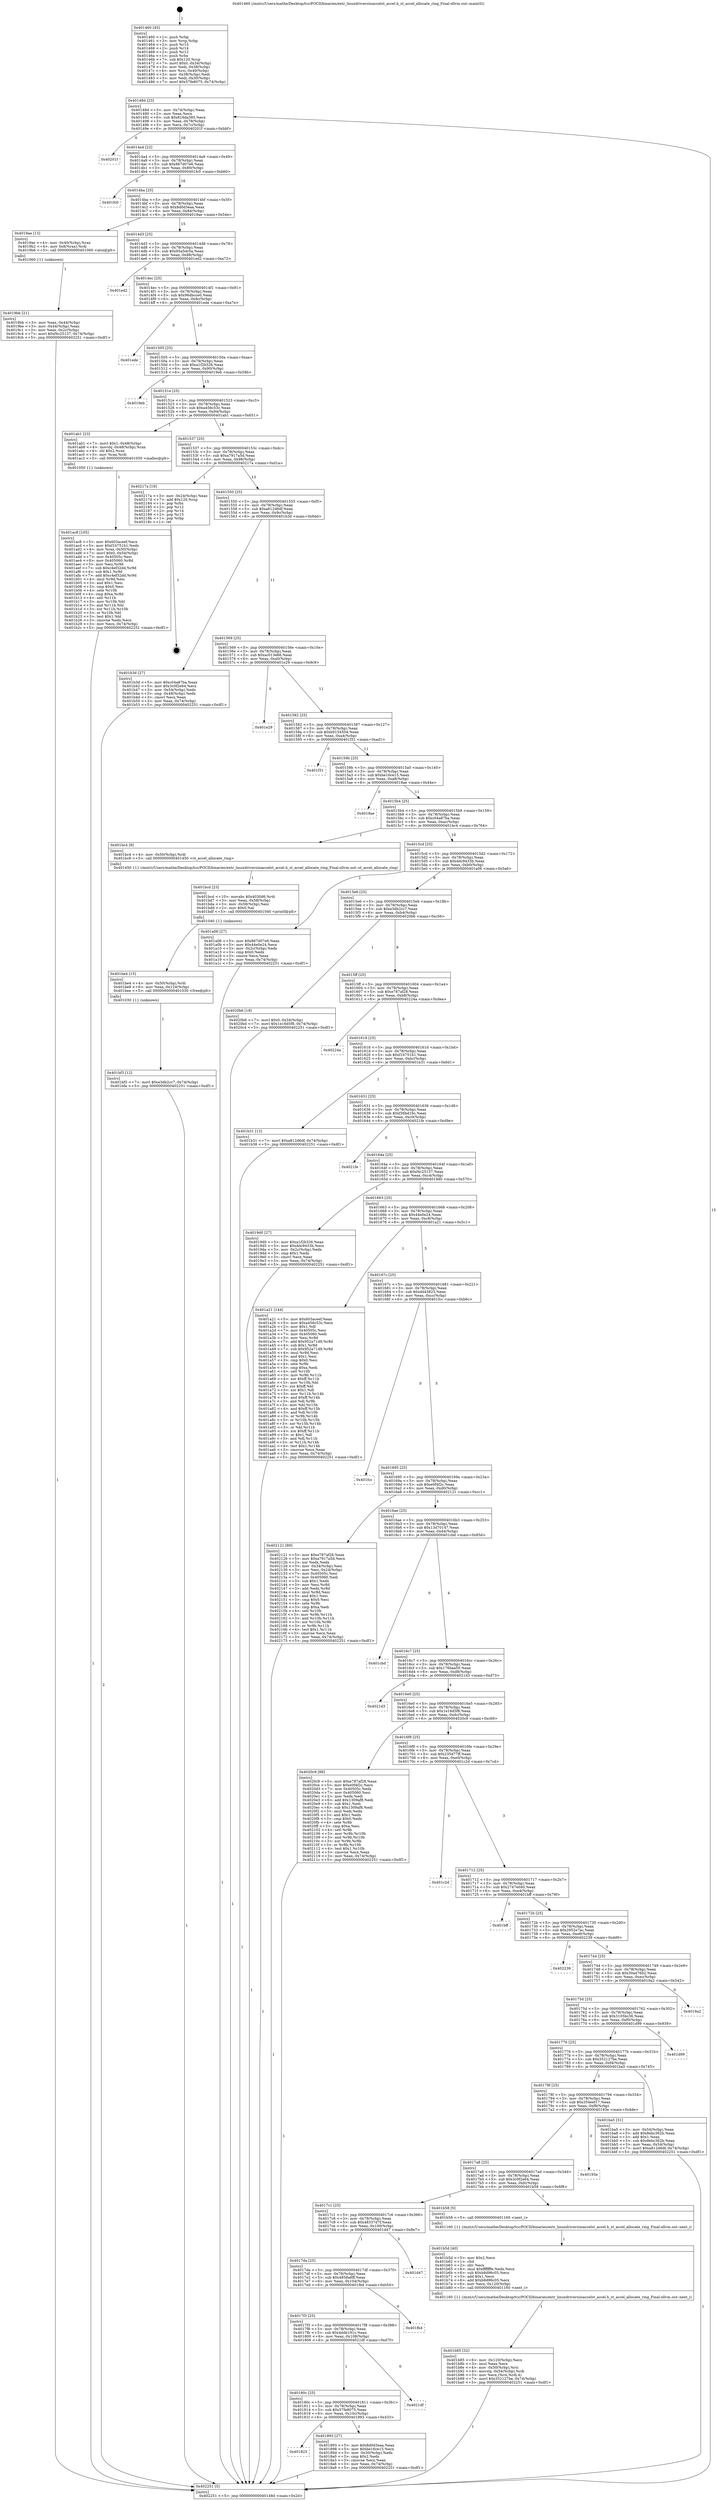 digraph "0x401460" {
  label = "0x401460 (/mnt/c/Users/mathe/Desktop/tcc/POCII/binaries/extr_linuxdriversiioaccelst_accel.h_st_accel_allocate_ring_Final-ollvm.out::main(0))"
  labelloc = "t"
  node[shape=record]

  Entry [label="",width=0.3,height=0.3,shape=circle,fillcolor=black,style=filled]
  "0x40148d" [label="{
     0x40148d [23]\l
     | [instrs]\l
     &nbsp;&nbsp;0x40148d \<+3\>: mov -0x74(%rbp),%eax\l
     &nbsp;&nbsp;0x401490 \<+2\>: mov %eax,%ecx\l
     &nbsp;&nbsp;0x401492 \<+6\>: sub $0x816da385,%ecx\l
     &nbsp;&nbsp;0x401498 \<+3\>: mov %eax,-0x78(%rbp)\l
     &nbsp;&nbsp;0x40149b \<+3\>: mov %ecx,-0x7c(%rbp)\l
     &nbsp;&nbsp;0x40149e \<+6\>: je 000000000040201f \<main+0xbbf\>\l
  }"]
  "0x40201f" [label="{
     0x40201f\l
  }", style=dashed]
  "0x4014a4" [label="{
     0x4014a4 [22]\l
     | [instrs]\l
     &nbsp;&nbsp;0x4014a4 \<+5\>: jmp 00000000004014a9 \<main+0x49\>\l
     &nbsp;&nbsp;0x4014a9 \<+3\>: mov -0x78(%rbp),%eax\l
     &nbsp;&nbsp;0x4014ac \<+5\>: sub $0x867d07e6,%eax\l
     &nbsp;&nbsp;0x4014b1 \<+3\>: mov %eax,-0x80(%rbp)\l
     &nbsp;&nbsp;0x4014b4 \<+6\>: je 0000000000401fc0 \<main+0xb60\>\l
  }"]
  Exit [label="",width=0.3,height=0.3,shape=circle,fillcolor=black,style=filled,peripheries=2]
  "0x401fc0" [label="{
     0x401fc0\l
  }", style=dashed]
  "0x4014ba" [label="{
     0x4014ba [25]\l
     | [instrs]\l
     &nbsp;&nbsp;0x4014ba \<+5\>: jmp 00000000004014bf \<main+0x5f\>\l
     &nbsp;&nbsp;0x4014bf \<+3\>: mov -0x78(%rbp),%eax\l
     &nbsp;&nbsp;0x4014c2 \<+5\>: sub $0x8d0d3eaa,%eax\l
     &nbsp;&nbsp;0x4014c7 \<+6\>: mov %eax,-0x84(%rbp)\l
     &nbsp;&nbsp;0x4014cd \<+6\>: je 00000000004019ae \<main+0x54e\>\l
  }"]
  "0x401bf3" [label="{
     0x401bf3 [12]\l
     | [instrs]\l
     &nbsp;&nbsp;0x401bf3 \<+7\>: movl $0xe3db2cc7,-0x74(%rbp)\l
     &nbsp;&nbsp;0x401bfa \<+5\>: jmp 0000000000402251 \<main+0xdf1\>\l
  }"]
  "0x4019ae" [label="{
     0x4019ae [13]\l
     | [instrs]\l
     &nbsp;&nbsp;0x4019ae \<+4\>: mov -0x40(%rbp),%rax\l
     &nbsp;&nbsp;0x4019b2 \<+4\>: mov 0x8(%rax),%rdi\l
     &nbsp;&nbsp;0x4019b6 \<+5\>: call 0000000000401060 \<atoi@plt\>\l
     | [calls]\l
     &nbsp;&nbsp;0x401060 \{1\} (unknown)\l
  }"]
  "0x4014d3" [label="{
     0x4014d3 [25]\l
     | [instrs]\l
     &nbsp;&nbsp;0x4014d3 \<+5\>: jmp 00000000004014d8 \<main+0x78\>\l
     &nbsp;&nbsp;0x4014d8 \<+3\>: mov -0x78(%rbp),%eax\l
     &nbsp;&nbsp;0x4014db \<+5\>: sub $0x95a5dc0a,%eax\l
     &nbsp;&nbsp;0x4014e0 \<+6\>: mov %eax,-0x88(%rbp)\l
     &nbsp;&nbsp;0x4014e6 \<+6\>: je 0000000000401ed2 \<main+0xa72\>\l
  }"]
  "0x401be4" [label="{
     0x401be4 [15]\l
     | [instrs]\l
     &nbsp;&nbsp;0x401be4 \<+4\>: mov -0x50(%rbp),%rdi\l
     &nbsp;&nbsp;0x401be8 \<+6\>: mov %eax,-0x124(%rbp)\l
     &nbsp;&nbsp;0x401bee \<+5\>: call 0000000000401030 \<free@plt\>\l
     | [calls]\l
     &nbsp;&nbsp;0x401030 \{1\} (unknown)\l
  }"]
  "0x401ed2" [label="{
     0x401ed2\l
  }", style=dashed]
  "0x4014ec" [label="{
     0x4014ec [25]\l
     | [instrs]\l
     &nbsp;&nbsp;0x4014ec \<+5\>: jmp 00000000004014f1 \<main+0x91\>\l
     &nbsp;&nbsp;0x4014f1 \<+3\>: mov -0x78(%rbp),%eax\l
     &nbsp;&nbsp;0x4014f4 \<+5\>: sub $0x96dbcce0,%eax\l
     &nbsp;&nbsp;0x4014f9 \<+6\>: mov %eax,-0x8c(%rbp)\l
     &nbsp;&nbsp;0x4014ff \<+6\>: je 0000000000401ede \<main+0xa7e\>\l
  }"]
  "0x401bcd" [label="{
     0x401bcd [23]\l
     | [instrs]\l
     &nbsp;&nbsp;0x401bcd \<+10\>: movabs $0x4030d6,%rdi\l
     &nbsp;&nbsp;0x401bd7 \<+3\>: mov %eax,-0x58(%rbp)\l
     &nbsp;&nbsp;0x401bda \<+3\>: mov -0x58(%rbp),%esi\l
     &nbsp;&nbsp;0x401bdd \<+2\>: mov $0x0,%al\l
     &nbsp;&nbsp;0x401bdf \<+5\>: call 0000000000401040 \<printf@plt\>\l
     | [calls]\l
     &nbsp;&nbsp;0x401040 \{1\} (unknown)\l
  }"]
  "0x401ede" [label="{
     0x401ede\l
  }", style=dashed]
  "0x401505" [label="{
     0x401505 [25]\l
     | [instrs]\l
     &nbsp;&nbsp;0x401505 \<+5\>: jmp 000000000040150a \<main+0xaa\>\l
     &nbsp;&nbsp;0x40150a \<+3\>: mov -0x78(%rbp),%eax\l
     &nbsp;&nbsp;0x40150d \<+5\>: sub $0xa1f2b326,%eax\l
     &nbsp;&nbsp;0x401512 \<+6\>: mov %eax,-0x90(%rbp)\l
     &nbsp;&nbsp;0x401518 \<+6\>: je 00000000004019eb \<main+0x58b\>\l
  }"]
  "0x401b85" [label="{
     0x401b85 [32]\l
     | [instrs]\l
     &nbsp;&nbsp;0x401b85 \<+6\>: mov -0x120(%rbp),%ecx\l
     &nbsp;&nbsp;0x401b8b \<+3\>: imul %eax,%ecx\l
     &nbsp;&nbsp;0x401b8e \<+4\>: mov -0x50(%rbp),%rsi\l
     &nbsp;&nbsp;0x401b92 \<+4\>: movslq -0x54(%rbp),%rdi\l
     &nbsp;&nbsp;0x401b96 \<+3\>: mov %ecx,(%rsi,%rdi,4)\l
     &nbsp;&nbsp;0x401b99 \<+7\>: movl $0x352127be,-0x74(%rbp)\l
     &nbsp;&nbsp;0x401ba0 \<+5\>: jmp 0000000000402251 \<main+0xdf1\>\l
  }"]
  "0x4019eb" [label="{
     0x4019eb\l
  }", style=dashed]
  "0x40151e" [label="{
     0x40151e [25]\l
     | [instrs]\l
     &nbsp;&nbsp;0x40151e \<+5\>: jmp 0000000000401523 \<main+0xc3\>\l
     &nbsp;&nbsp;0x401523 \<+3\>: mov -0x78(%rbp),%eax\l
     &nbsp;&nbsp;0x401526 \<+5\>: sub $0xa456c53c,%eax\l
     &nbsp;&nbsp;0x40152b \<+6\>: mov %eax,-0x94(%rbp)\l
     &nbsp;&nbsp;0x401531 \<+6\>: je 0000000000401ab1 \<main+0x651\>\l
  }"]
  "0x401b5d" [label="{
     0x401b5d [40]\l
     | [instrs]\l
     &nbsp;&nbsp;0x401b5d \<+5\>: mov $0x2,%ecx\l
     &nbsp;&nbsp;0x401b62 \<+1\>: cltd\l
     &nbsp;&nbsp;0x401b63 \<+2\>: idiv %ecx\l
     &nbsp;&nbsp;0x401b65 \<+6\>: imul $0xfffffffe,%edx,%ecx\l
     &nbsp;&nbsp;0x401b6b \<+6\>: sub $0xb8d96c05,%ecx\l
     &nbsp;&nbsp;0x401b71 \<+3\>: add $0x1,%ecx\l
     &nbsp;&nbsp;0x401b74 \<+6\>: add $0xb8d96c05,%ecx\l
     &nbsp;&nbsp;0x401b7a \<+6\>: mov %ecx,-0x120(%rbp)\l
     &nbsp;&nbsp;0x401b80 \<+5\>: call 0000000000401160 \<next_i\>\l
     | [calls]\l
     &nbsp;&nbsp;0x401160 \{1\} (/mnt/c/Users/mathe/Desktop/tcc/POCII/binaries/extr_linuxdriversiioaccelst_accel.h_st_accel_allocate_ring_Final-ollvm.out::next_i)\l
  }"]
  "0x401ab1" [label="{
     0x401ab1 [23]\l
     | [instrs]\l
     &nbsp;&nbsp;0x401ab1 \<+7\>: movl $0x1,-0x48(%rbp)\l
     &nbsp;&nbsp;0x401ab8 \<+4\>: movslq -0x48(%rbp),%rax\l
     &nbsp;&nbsp;0x401abc \<+4\>: shl $0x2,%rax\l
     &nbsp;&nbsp;0x401ac0 \<+3\>: mov %rax,%rdi\l
     &nbsp;&nbsp;0x401ac3 \<+5\>: call 0000000000401050 \<malloc@plt\>\l
     | [calls]\l
     &nbsp;&nbsp;0x401050 \{1\} (unknown)\l
  }"]
  "0x401537" [label="{
     0x401537 [25]\l
     | [instrs]\l
     &nbsp;&nbsp;0x401537 \<+5\>: jmp 000000000040153c \<main+0xdc\>\l
     &nbsp;&nbsp;0x40153c \<+3\>: mov -0x78(%rbp),%eax\l
     &nbsp;&nbsp;0x40153f \<+5\>: sub $0xa7917a5d,%eax\l
     &nbsp;&nbsp;0x401544 \<+6\>: mov %eax,-0x98(%rbp)\l
     &nbsp;&nbsp;0x40154a \<+6\>: je 000000000040217a \<main+0xd1a\>\l
  }"]
  "0x401ac8" [label="{
     0x401ac8 [105]\l
     | [instrs]\l
     &nbsp;&nbsp;0x401ac8 \<+5\>: mov $0x603aceef,%ecx\l
     &nbsp;&nbsp;0x401acd \<+5\>: mov $0xf1b751b1,%edx\l
     &nbsp;&nbsp;0x401ad2 \<+4\>: mov %rax,-0x50(%rbp)\l
     &nbsp;&nbsp;0x401ad6 \<+7\>: movl $0x0,-0x54(%rbp)\l
     &nbsp;&nbsp;0x401add \<+7\>: mov 0x40505c,%esi\l
     &nbsp;&nbsp;0x401ae4 \<+8\>: mov 0x405060,%r8d\l
     &nbsp;&nbsp;0x401aec \<+3\>: mov %esi,%r9d\l
     &nbsp;&nbsp;0x401aef \<+7\>: sub $0xc4ef32dd,%r9d\l
     &nbsp;&nbsp;0x401af6 \<+4\>: sub $0x1,%r9d\l
     &nbsp;&nbsp;0x401afa \<+7\>: add $0xc4ef32dd,%r9d\l
     &nbsp;&nbsp;0x401b01 \<+4\>: imul %r9d,%esi\l
     &nbsp;&nbsp;0x401b05 \<+3\>: and $0x1,%esi\l
     &nbsp;&nbsp;0x401b08 \<+3\>: cmp $0x0,%esi\l
     &nbsp;&nbsp;0x401b0b \<+4\>: sete %r10b\l
     &nbsp;&nbsp;0x401b0f \<+4\>: cmp $0xa,%r8d\l
     &nbsp;&nbsp;0x401b13 \<+4\>: setl %r11b\l
     &nbsp;&nbsp;0x401b17 \<+3\>: mov %r10b,%bl\l
     &nbsp;&nbsp;0x401b1a \<+3\>: and %r11b,%bl\l
     &nbsp;&nbsp;0x401b1d \<+3\>: xor %r11b,%r10b\l
     &nbsp;&nbsp;0x401b20 \<+3\>: or %r10b,%bl\l
     &nbsp;&nbsp;0x401b23 \<+3\>: test $0x1,%bl\l
     &nbsp;&nbsp;0x401b26 \<+3\>: cmovne %edx,%ecx\l
     &nbsp;&nbsp;0x401b29 \<+3\>: mov %ecx,-0x74(%rbp)\l
     &nbsp;&nbsp;0x401b2c \<+5\>: jmp 0000000000402251 \<main+0xdf1\>\l
  }"]
  "0x40217a" [label="{
     0x40217a [19]\l
     | [instrs]\l
     &nbsp;&nbsp;0x40217a \<+3\>: mov -0x24(%rbp),%eax\l
     &nbsp;&nbsp;0x40217d \<+7\>: add $0x120,%rsp\l
     &nbsp;&nbsp;0x402184 \<+1\>: pop %rbx\l
     &nbsp;&nbsp;0x402185 \<+2\>: pop %r12\l
     &nbsp;&nbsp;0x402187 \<+2\>: pop %r14\l
     &nbsp;&nbsp;0x402189 \<+2\>: pop %r15\l
     &nbsp;&nbsp;0x40218b \<+1\>: pop %rbp\l
     &nbsp;&nbsp;0x40218c \<+1\>: ret\l
  }"]
  "0x401550" [label="{
     0x401550 [25]\l
     | [instrs]\l
     &nbsp;&nbsp;0x401550 \<+5\>: jmp 0000000000401555 \<main+0xf5\>\l
     &nbsp;&nbsp;0x401555 \<+3\>: mov -0x78(%rbp),%eax\l
     &nbsp;&nbsp;0x401558 \<+5\>: sub $0xa812d6df,%eax\l
     &nbsp;&nbsp;0x40155d \<+6\>: mov %eax,-0x9c(%rbp)\l
     &nbsp;&nbsp;0x401563 \<+6\>: je 0000000000401b3d \<main+0x6dd\>\l
  }"]
  "0x4019bb" [label="{
     0x4019bb [21]\l
     | [instrs]\l
     &nbsp;&nbsp;0x4019bb \<+3\>: mov %eax,-0x44(%rbp)\l
     &nbsp;&nbsp;0x4019be \<+3\>: mov -0x44(%rbp),%eax\l
     &nbsp;&nbsp;0x4019c1 \<+3\>: mov %eax,-0x2c(%rbp)\l
     &nbsp;&nbsp;0x4019c4 \<+7\>: movl $0xf4c25137,-0x74(%rbp)\l
     &nbsp;&nbsp;0x4019cb \<+5\>: jmp 0000000000402251 \<main+0xdf1\>\l
  }"]
  "0x401b3d" [label="{
     0x401b3d [27]\l
     | [instrs]\l
     &nbsp;&nbsp;0x401b3d \<+5\>: mov $0xc04a87ba,%eax\l
     &nbsp;&nbsp;0x401b42 \<+5\>: mov $0x3c0f2e64,%ecx\l
     &nbsp;&nbsp;0x401b47 \<+3\>: mov -0x54(%rbp),%edx\l
     &nbsp;&nbsp;0x401b4a \<+3\>: cmp -0x48(%rbp),%edx\l
     &nbsp;&nbsp;0x401b4d \<+3\>: cmovl %ecx,%eax\l
     &nbsp;&nbsp;0x401b50 \<+3\>: mov %eax,-0x74(%rbp)\l
     &nbsp;&nbsp;0x401b53 \<+5\>: jmp 0000000000402251 \<main+0xdf1\>\l
  }"]
  "0x401569" [label="{
     0x401569 [25]\l
     | [instrs]\l
     &nbsp;&nbsp;0x401569 \<+5\>: jmp 000000000040156e \<main+0x10e\>\l
     &nbsp;&nbsp;0x40156e \<+3\>: mov -0x78(%rbp),%eax\l
     &nbsp;&nbsp;0x401571 \<+5\>: sub $0xac013e66,%eax\l
     &nbsp;&nbsp;0x401576 \<+6\>: mov %eax,-0xa0(%rbp)\l
     &nbsp;&nbsp;0x40157c \<+6\>: je 0000000000401e29 \<main+0x9c9\>\l
  }"]
  "0x401460" [label="{
     0x401460 [45]\l
     | [instrs]\l
     &nbsp;&nbsp;0x401460 \<+1\>: push %rbp\l
     &nbsp;&nbsp;0x401461 \<+3\>: mov %rsp,%rbp\l
     &nbsp;&nbsp;0x401464 \<+2\>: push %r15\l
     &nbsp;&nbsp;0x401466 \<+2\>: push %r14\l
     &nbsp;&nbsp;0x401468 \<+2\>: push %r12\l
     &nbsp;&nbsp;0x40146a \<+1\>: push %rbx\l
     &nbsp;&nbsp;0x40146b \<+7\>: sub $0x120,%rsp\l
     &nbsp;&nbsp;0x401472 \<+7\>: movl $0x0,-0x34(%rbp)\l
     &nbsp;&nbsp;0x401479 \<+3\>: mov %edi,-0x38(%rbp)\l
     &nbsp;&nbsp;0x40147c \<+4\>: mov %rsi,-0x40(%rbp)\l
     &nbsp;&nbsp;0x401480 \<+3\>: mov -0x38(%rbp),%edi\l
     &nbsp;&nbsp;0x401483 \<+3\>: mov %edi,-0x30(%rbp)\l
     &nbsp;&nbsp;0x401486 \<+7\>: movl $0x57fe8075,-0x74(%rbp)\l
  }"]
  "0x401e29" [label="{
     0x401e29\l
  }", style=dashed]
  "0x401582" [label="{
     0x401582 [25]\l
     | [instrs]\l
     &nbsp;&nbsp;0x401582 \<+5\>: jmp 0000000000401587 \<main+0x127\>\l
     &nbsp;&nbsp;0x401587 \<+3\>: mov -0x78(%rbp),%eax\l
     &nbsp;&nbsp;0x40158a \<+5\>: sub $0xb9154504,%eax\l
     &nbsp;&nbsp;0x40158f \<+6\>: mov %eax,-0xa4(%rbp)\l
     &nbsp;&nbsp;0x401595 \<+6\>: je 0000000000401f31 \<main+0xad1\>\l
  }"]
  "0x402251" [label="{
     0x402251 [5]\l
     | [instrs]\l
     &nbsp;&nbsp;0x402251 \<+5\>: jmp 000000000040148d \<main+0x2d\>\l
  }"]
  "0x401f31" [label="{
     0x401f31\l
  }", style=dashed]
  "0x40159b" [label="{
     0x40159b [25]\l
     | [instrs]\l
     &nbsp;&nbsp;0x40159b \<+5\>: jmp 00000000004015a0 \<main+0x140\>\l
     &nbsp;&nbsp;0x4015a0 \<+3\>: mov -0x78(%rbp),%eax\l
     &nbsp;&nbsp;0x4015a3 \<+5\>: sub $0xbe16ce15,%eax\l
     &nbsp;&nbsp;0x4015a8 \<+6\>: mov %eax,-0xa8(%rbp)\l
     &nbsp;&nbsp;0x4015ae \<+6\>: je 00000000004018ae \<main+0x44e\>\l
  }"]
  "0x401825" [label="{
     0x401825\l
  }", style=dashed]
  "0x4018ae" [label="{
     0x4018ae\l
  }", style=dashed]
  "0x4015b4" [label="{
     0x4015b4 [25]\l
     | [instrs]\l
     &nbsp;&nbsp;0x4015b4 \<+5\>: jmp 00000000004015b9 \<main+0x159\>\l
     &nbsp;&nbsp;0x4015b9 \<+3\>: mov -0x78(%rbp),%eax\l
     &nbsp;&nbsp;0x4015bc \<+5\>: sub $0xc04a87ba,%eax\l
     &nbsp;&nbsp;0x4015c1 \<+6\>: mov %eax,-0xac(%rbp)\l
     &nbsp;&nbsp;0x4015c7 \<+6\>: je 0000000000401bc4 \<main+0x764\>\l
  }"]
  "0x401893" [label="{
     0x401893 [27]\l
     | [instrs]\l
     &nbsp;&nbsp;0x401893 \<+5\>: mov $0x8d0d3eaa,%eax\l
     &nbsp;&nbsp;0x401898 \<+5\>: mov $0xbe16ce15,%ecx\l
     &nbsp;&nbsp;0x40189d \<+3\>: mov -0x30(%rbp),%edx\l
     &nbsp;&nbsp;0x4018a0 \<+3\>: cmp $0x2,%edx\l
     &nbsp;&nbsp;0x4018a3 \<+3\>: cmovne %ecx,%eax\l
     &nbsp;&nbsp;0x4018a6 \<+3\>: mov %eax,-0x74(%rbp)\l
     &nbsp;&nbsp;0x4018a9 \<+5\>: jmp 0000000000402251 \<main+0xdf1\>\l
  }"]
  "0x401bc4" [label="{
     0x401bc4 [9]\l
     | [instrs]\l
     &nbsp;&nbsp;0x401bc4 \<+4\>: mov -0x50(%rbp),%rdi\l
     &nbsp;&nbsp;0x401bc8 \<+5\>: call 0000000000401450 \<st_accel_allocate_ring\>\l
     | [calls]\l
     &nbsp;&nbsp;0x401450 \{1\} (/mnt/c/Users/mathe/Desktop/tcc/POCII/binaries/extr_linuxdriversiioaccelst_accel.h_st_accel_allocate_ring_Final-ollvm.out::st_accel_allocate_ring)\l
  }"]
  "0x4015cd" [label="{
     0x4015cd [25]\l
     | [instrs]\l
     &nbsp;&nbsp;0x4015cd \<+5\>: jmp 00000000004015d2 \<main+0x172\>\l
     &nbsp;&nbsp;0x4015d2 \<+3\>: mov -0x78(%rbp),%eax\l
     &nbsp;&nbsp;0x4015d5 \<+5\>: sub $0xddc9433b,%eax\l
     &nbsp;&nbsp;0x4015da \<+6\>: mov %eax,-0xb0(%rbp)\l
     &nbsp;&nbsp;0x4015e0 \<+6\>: je 0000000000401a06 \<main+0x5a6\>\l
  }"]
  "0x40180c" [label="{
     0x40180c [25]\l
     | [instrs]\l
     &nbsp;&nbsp;0x40180c \<+5\>: jmp 0000000000401811 \<main+0x3b1\>\l
     &nbsp;&nbsp;0x401811 \<+3\>: mov -0x78(%rbp),%eax\l
     &nbsp;&nbsp;0x401814 \<+5\>: sub $0x57fe8075,%eax\l
     &nbsp;&nbsp;0x401819 \<+6\>: mov %eax,-0x10c(%rbp)\l
     &nbsp;&nbsp;0x40181f \<+6\>: je 0000000000401893 \<main+0x433\>\l
  }"]
  "0x401a06" [label="{
     0x401a06 [27]\l
     | [instrs]\l
     &nbsp;&nbsp;0x401a06 \<+5\>: mov $0x867d07e6,%eax\l
     &nbsp;&nbsp;0x401a0b \<+5\>: mov $0x44e0e24,%ecx\l
     &nbsp;&nbsp;0x401a10 \<+3\>: mov -0x2c(%rbp),%edx\l
     &nbsp;&nbsp;0x401a13 \<+3\>: cmp $0x0,%edx\l
     &nbsp;&nbsp;0x401a16 \<+3\>: cmove %ecx,%eax\l
     &nbsp;&nbsp;0x401a19 \<+3\>: mov %eax,-0x74(%rbp)\l
     &nbsp;&nbsp;0x401a1c \<+5\>: jmp 0000000000402251 \<main+0xdf1\>\l
  }"]
  "0x4015e6" [label="{
     0x4015e6 [25]\l
     | [instrs]\l
     &nbsp;&nbsp;0x4015e6 \<+5\>: jmp 00000000004015eb \<main+0x18b\>\l
     &nbsp;&nbsp;0x4015eb \<+3\>: mov -0x78(%rbp),%eax\l
     &nbsp;&nbsp;0x4015ee \<+5\>: sub $0xe3db2cc7,%eax\l
     &nbsp;&nbsp;0x4015f3 \<+6\>: mov %eax,-0xb4(%rbp)\l
     &nbsp;&nbsp;0x4015f9 \<+6\>: je 00000000004020b6 \<main+0xc56\>\l
  }"]
  "0x4021df" [label="{
     0x4021df\l
  }", style=dashed]
  "0x4020b6" [label="{
     0x4020b6 [19]\l
     | [instrs]\l
     &nbsp;&nbsp;0x4020b6 \<+7\>: movl $0x0,-0x34(%rbp)\l
     &nbsp;&nbsp;0x4020bd \<+7\>: movl $0x1e16d5f8,-0x74(%rbp)\l
     &nbsp;&nbsp;0x4020c4 \<+5\>: jmp 0000000000402251 \<main+0xdf1\>\l
  }"]
  "0x4015ff" [label="{
     0x4015ff [25]\l
     | [instrs]\l
     &nbsp;&nbsp;0x4015ff \<+5\>: jmp 0000000000401604 \<main+0x1a4\>\l
     &nbsp;&nbsp;0x401604 \<+3\>: mov -0x78(%rbp),%eax\l
     &nbsp;&nbsp;0x401607 \<+5\>: sub $0xe787af28,%eax\l
     &nbsp;&nbsp;0x40160c \<+6\>: mov %eax,-0xb8(%rbp)\l
     &nbsp;&nbsp;0x401612 \<+6\>: je 000000000040224a \<main+0xdea\>\l
  }"]
  "0x4017f3" [label="{
     0x4017f3 [25]\l
     | [instrs]\l
     &nbsp;&nbsp;0x4017f3 \<+5\>: jmp 00000000004017f8 \<main+0x398\>\l
     &nbsp;&nbsp;0x4017f8 \<+3\>: mov -0x78(%rbp),%eax\l
     &nbsp;&nbsp;0x4017fb \<+5\>: sub $0x4ddb191c,%eax\l
     &nbsp;&nbsp;0x401800 \<+6\>: mov %eax,-0x108(%rbp)\l
     &nbsp;&nbsp;0x401806 \<+6\>: je 00000000004021df \<main+0xd7f\>\l
  }"]
  "0x40224a" [label="{
     0x40224a\l
  }", style=dashed]
  "0x401618" [label="{
     0x401618 [25]\l
     | [instrs]\l
     &nbsp;&nbsp;0x401618 \<+5\>: jmp 000000000040161d \<main+0x1bd\>\l
     &nbsp;&nbsp;0x40161d \<+3\>: mov -0x78(%rbp),%eax\l
     &nbsp;&nbsp;0x401620 \<+5\>: sub $0xf1b751b1,%eax\l
     &nbsp;&nbsp;0x401625 \<+6\>: mov %eax,-0xbc(%rbp)\l
     &nbsp;&nbsp;0x40162b \<+6\>: je 0000000000401b31 \<main+0x6d1\>\l
  }"]
  "0x401fb4" [label="{
     0x401fb4\l
  }", style=dashed]
  "0x401b31" [label="{
     0x401b31 [12]\l
     | [instrs]\l
     &nbsp;&nbsp;0x401b31 \<+7\>: movl $0xa812d6df,-0x74(%rbp)\l
     &nbsp;&nbsp;0x401b38 \<+5\>: jmp 0000000000402251 \<main+0xdf1\>\l
  }"]
  "0x401631" [label="{
     0x401631 [25]\l
     | [instrs]\l
     &nbsp;&nbsp;0x401631 \<+5\>: jmp 0000000000401636 \<main+0x1d6\>\l
     &nbsp;&nbsp;0x401636 \<+3\>: mov -0x78(%rbp),%eax\l
     &nbsp;&nbsp;0x401639 \<+5\>: sub $0xf36bd16c,%eax\l
     &nbsp;&nbsp;0x40163e \<+6\>: mov %eax,-0xc0(%rbp)\l
     &nbsp;&nbsp;0x401644 \<+6\>: je 00000000004021fe \<main+0xd9e\>\l
  }"]
  "0x4017da" [label="{
     0x4017da [25]\l
     | [instrs]\l
     &nbsp;&nbsp;0x4017da \<+5\>: jmp 00000000004017df \<main+0x37f\>\l
     &nbsp;&nbsp;0x4017df \<+3\>: mov -0x78(%rbp),%eax\l
     &nbsp;&nbsp;0x4017e2 \<+5\>: sub $0x4858a6ff,%eax\l
     &nbsp;&nbsp;0x4017e7 \<+6\>: mov %eax,-0x104(%rbp)\l
     &nbsp;&nbsp;0x4017ed \<+6\>: je 0000000000401fb4 \<main+0xb54\>\l
  }"]
  "0x4021fe" [label="{
     0x4021fe\l
  }", style=dashed]
  "0x40164a" [label="{
     0x40164a [25]\l
     | [instrs]\l
     &nbsp;&nbsp;0x40164a \<+5\>: jmp 000000000040164f \<main+0x1ef\>\l
     &nbsp;&nbsp;0x40164f \<+3\>: mov -0x78(%rbp),%eax\l
     &nbsp;&nbsp;0x401652 \<+5\>: sub $0xf4c25137,%eax\l
     &nbsp;&nbsp;0x401657 \<+6\>: mov %eax,-0xc4(%rbp)\l
     &nbsp;&nbsp;0x40165d \<+6\>: je 00000000004019d0 \<main+0x570\>\l
  }"]
  "0x401d47" [label="{
     0x401d47\l
  }", style=dashed]
  "0x4019d0" [label="{
     0x4019d0 [27]\l
     | [instrs]\l
     &nbsp;&nbsp;0x4019d0 \<+5\>: mov $0xa1f2b326,%eax\l
     &nbsp;&nbsp;0x4019d5 \<+5\>: mov $0xddc9433b,%ecx\l
     &nbsp;&nbsp;0x4019da \<+3\>: mov -0x2c(%rbp),%edx\l
     &nbsp;&nbsp;0x4019dd \<+3\>: cmp $0x1,%edx\l
     &nbsp;&nbsp;0x4019e0 \<+3\>: cmovl %ecx,%eax\l
     &nbsp;&nbsp;0x4019e3 \<+3\>: mov %eax,-0x74(%rbp)\l
     &nbsp;&nbsp;0x4019e6 \<+5\>: jmp 0000000000402251 \<main+0xdf1\>\l
  }"]
  "0x401663" [label="{
     0x401663 [25]\l
     | [instrs]\l
     &nbsp;&nbsp;0x401663 \<+5\>: jmp 0000000000401668 \<main+0x208\>\l
     &nbsp;&nbsp;0x401668 \<+3\>: mov -0x78(%rbp),%eax\l
     &nbsp;&nbsp;0x40166b \<+5\>: sub $0x44e0e24,%eax\l
     &nbsp;&nbsp;0x401670 \<+6\>: mov %eax,-0xc8(%rbp)\l
     &nbsp;&nbsp;0x401676 \<+6\>: je 0000000000401a21 \<main+0x5c1\>\l
  }"]
  "0x4017c1" [label="{
     0x4017c1 [25]\l
     | [instrs]\l
     &nbsp;&nbsp;0x4017c1 \<+5\>: jmp 00000000004017c6 \<main+0x366\>\l
     &nbsp;&nbsp;0x4017c6 \<+3\>: mov -0x78(%rbp),%eax\l
     &nbsp;&nbsp;0x4017c9 \<+5\>: sub $0x48337d7f,%eax\l
     &nbsp;&nbsp;0x4017ce \<+6\>: mov %eax,-0x100(%rbp)\l
     &nbsp;&nbsp;0x4017d4 \<+6\>: je 0000000000401d47 \<main+0x8e7\>\l
  }"]
  "0x401a21" [label="{
     0x401a21 [144]\l
     | [instrs]\l
     &nbsp;&nbsp;0x401a21 \<+5\>: mov $0x603aceef,%eax\l
     &nbsp;&nbsp;0x401a26 \<+5\>: mov $0xa456c53c,%ecx\l
     &nbsp;&nbsp;0x401a2b \<+2\>: mov $0x1,%dl\l
     &nbsp;&nbsp;0x401a2d \<+7\>: mov 0x40505c,%esi\l
     &nbsp;&nbsp;0x401a34 \<+7\>: mov 0x405060,%edi\l
     &nbsp;&nbsp;0x401a3b \<+3\>: mov %esi,%r8d\l
     &nbsp;&nbsp;0x401a3e \<+7\>: add $0x952a71d9,%r8d\l
     &nbsp;&nbsp;0x401a45 \<+4\>: sub $0x1,%r8d\l
     &nbsp;&nbsp;0x401a49 \<+7\>: sub $0x952a71d9,%r8d\l
     &nbsp;&nbsp;0x401a50 \<+4\>: imul %r8d,%esi\l
     &nbsp;&nbsp;0x401a54 \<+3\>: and $0x1,%esi\l
     &nbsp;&nbsp;0x401a57 \<+3\>: cmp $0x0,%esi\l
     &nbsp;&nbsp;0x401a5a \<+4\>: sete %r9b\l
     &nbsp;&nbsp;0x401a5e \<+3\>: cmp $0xa,%edi\l
     &nbsp;&nbsp;0x401a61 \<+4\>: setl %r10b\l
     &nbsp;&nbsp;0x401a65 \<+3\>: mov %r9b,%r11b\l
     &nbsp;&nbsp;0x401a68 \<+4\>: xor $0xff,%r11b\l
     &nbsp;&nbsp;0x401a6c \<+3\>: mov %r10b,%bl\l
     &nbsp;&nbsp;0x401a6f \<+3\>: xor $0xff,%bl\l
     &nbsp;&nbsp;0x401a72 \<+3\>: xor $0x1,%dl\l
     &nbsp;&nbsp;0x401a75 \<+3\>: mov %r11b,%r14b\l
     &nbsp;&nbsp;0x401a78 \<+4\>: and $0xff,%r14b\l
     &nbsp;&nbsp;0x401a7c \<+3\>: and %dl,%r9b\l
     &nbsp;&nbsp;0x401a7f \<+3\>: mov %bl,%r15b\l
     &nbsp;&nbsp;0x401a82 \<+4\>: and $0xff,%r15b\l
     &nbsp;&nbsp;0x401a86 \<+3\>: and %dl,%r10b\l
     &nbsp;&nbsp;0x401a89 \<+3\>: or %r9b,%r14b\l
     &nbsp;&nbsp;0x401a8c \<+3\>: or %r10b,%r15b\l
     &nbsp;&nbsp;0x401a8f \<+3\>: xor %r15b,%r14b\l
     &nbsp;&nbsp;0x401a92 \<+3\>: or %bl,%r11b\l
     &nbsp;&nbsp;0x401a95 \<+4\>: xor $0xff,%r11b\l
     &nbsp;&nbsp;0x401a99 \<+3\>: or $0x1,%dl\l
     &nbsp;&nbsp;0x401a9c \<+3\>: and %dl,%r11b\l
     &nbsp;&nbsp;0x401a9f \<+3\>: or %r11b,%r14b\l
     &nbsp;&nbsp;0x401aa2 \<+4\>: test $0x1,%r14b\l
     &nbsp;&nbsp;0x401aa6 \<+3\>: cmovne %ecx,%eax\l
     &nbsp;&nbsp;0x401aa9 \<+3\>: mov %eax,-0x74(%rbp)\l
     &nbsp;&nbsp;0x401aac \<+5\>: jmp 0000000000402251 \<main+0xdf1\>\l
  }"]
  "0x40167c" [label="{
     0x40167c [25]\l
     | [instrs]\l
     &nbsp;&nbsp;0x40167c \<+5\>: jmp 0000000000401681 \<main+0x221\>\l
     &nbsp;&nbsp;0x401681 \<+3\>: mov -0x78(%rbp),%eax\l
     &nbsp;&nbsp;0x401684 \<+5\>: sub $0xdd43823,%eax\l
     &nbsp;&nbsp;0x401689 \<+6\>: mov %eax,-0xcc(%rbp)\l
     &nbsp;&nbsp;0x40168f \<+6\>: je 0000000000401fcc \<main+0xb6c\>\l
  }"]
  "0x401b58" [label="{
     0x401b58 [5]\l
     | [instrs]\l
     &nbsp;&nbsp;0x401b58 \<+5\>: call 0000000000401160 \<next_i\>\l
     | [calls]\l
     &nbsp;&nbsp;0x401160 \{1\} (/mnt/c/Users/mathe/Desktop/tcc/POCII/binaries/extr_linuxdriversiioaccelst_accel.h_st_accel_allocate_ring_Final-ollvm.out::next_i)\l
  }"]
  "0x401fcc" [label="{
     0x401fcc\l
  }", style=dashed]
  "0x401695" [label="{
     0x401695 [25]\l
     | [instrs]\l
     &nbsp;&nbsp;0x401695 \<+5\>: jmp 000000000040169a \<main+0x23a\>\l
     &nbsp;&nbsp;0x40169a \<+3\>: mov -0x78(%rbp),%eax\l
     &nbsp;&nbsp;0x40169d \<+5\>: sub $0xe0f4f2c,%eax\l
     &nbsp;&nbsp;0x4016a2 \<+6\>: mov %eax,-0xd0(%rbp)\l
     &nbsp;&nbsp;0x4016a8 \<+6\>: je 0000000000402121 \<main+0xcc1\>\l
  }"]
  "0x4017a8" [label="{
     0x4017a8 [25]\l
     | [instrs]\l
     &nbsp;&nbsp;0x4017a8 \<+5\>: jmp 00000000004017ad \<main+0x34d\>\l
     &nbsp;&nbsp;0x4017ad \<+3\>: mov -0x78(%rbp),%eax\l
     &nbsp;&nbsp;0x4017b0 \<+5\>: sub $0x3c0f2e64,%eax\l
     &nbsp;&nbsp;0x4017b5 \<+6\>: mov %eax,-0xfc(%rbp)\l
     &nbsp;&nbsp;0x4017bb \<+6\>: je 0000000000401b58 \<main+0x6f8\>\l
  }"]
  "0x402121" [label="{
     0x402121 [89]\l
     | [instrs]\l
     &nbsp;&nbsp;0x402121 \<+5\>: mov $0xe787af28,%eax\l
     &nbsp;&nbsp;0x402126 \<+5\>: mov $0xa7917a5d,%ecx\l
     &nbsp;&nbsp;0x40212b \<+2\>: xor %edx,%edx\l
     &nbsp;&nbsp;0x40212d \<+3\>: mov -0x34(%rbp),%esi\l
     &nbsp;&nbsp;0x402130 \<+3\>: mov %esi,-0x24(%rbp)\l
     &nbsp;&nbsp;0x402133 \<+7\>: mov 0x40505c,%esi\l
     &nbsp;&nbsp;0x40213a \<+7\>: mov 0x405060,%edi\l
     &nbsp;&nbsp;0x402141 \<+3\>: sub $0x1,%edx\l
     &nbsp;&nbsp;0x402144 \<+3\>: mov %esi,%r8d\l
     &nbsp;&nbsp;0x402147 \<+3\>: add %edx,%r8d\l
     &nbsp;&nbsp;0x40214a \<+4\>: imul %r8d,%esi\l
     &nbsp;&nbsp;0x40214e \<+3\>: and $0x1,%esi\l
     &nbsp;&nbsp;0x402151 \<+3\>: cmp $0x0,%esi\l
     &nbsp;&nbsp;0x402154 \<+4\>: sete %r9b\l
     &nbsp;&nbsp;0x402158 \<+3\>: cmp $0xa,%edi\l
     &nbsp;&nbsp;0x40215b \<+4\>: setl %r10b\l
     &nbsp;&nbsp;0x40215f \<+3\>: mov %r9b,%r11b\l
     &nbsp;&nbsp;0x402162 \<+3\>: and %r10b,%r11b\l
     &nbsp;&nbsp;0x402165 \<+3\>: xor %r10b,%r9b\l
     &nbsp;&nbsp;0x402168 \<+3\>: or %r9b,%r11b\l
     &nbsp;&nbsp;0x40216b \<+4\>: test $0x1,%r11b\l
     &nbsp;&nbsp;0x40216f \<+3\>: cmovne %ecx,%eax\l
     &nbsp;&nbsp;0x402172 \<+3\>: mov %eax,-0x74(%rbp)\l
     &nbsp;&nbsp;0x402175 \<+5\>: jmp 0000000000402251 \<main+0xdf1\>\l
  }"]
  "0x4016ae" [label="{
     0x4016ae [25]\l
     | [instrs]\l
     &nbsp;&nbsp;0x4016ae \<+5\>: jmp 00000000004016b3 \<main+0x253\>\l
     &nbsp;&nbsp;0x4016b3 \<+3\>: mov -0x78(%rbp),%eax\l
     &nbsp;&nbsp;0x4016b6 \<+5\>: sub $0x13d70147,%eax\l
     &nbsp;&nbsp;0x4016bb \<+6\>: mov %eax,-0xd4(%rbp)\l
     &nbsp;&nbsp;0x4016c1 \<+6\>: je 0000000000401cbd \<main+0x85d\>\l
  }"]
  "0x40193e" [label="{
     0x40193e\l
  }", style=dashed]
  "0x401cbd" [label="{
     0x401cbd\l
  }", style=dashed]
  "0x4016c7" [label="{
     0x4016c7 [25]\l
     | [instrs]\l
     &nbsp;&nbsp;0x4016c7 \<+5\>: jmp 00000000004016cc \<main+0x26c\>\l
     &nbsp;&nbsp;0x4016cc \<+3\>: mov -0x78(%rbp),%eax\l
     &nbsp;&nbsp;0x4016cf \<+5\>: sub $0x176baa50,%eax\l
     &nbsp;&nbsp;0x4016d4 \<+6\>: mov %eax,-0xd8(%rbp)\l
     &nbsp;&nbsp;0x4016da \<+6\>: je 00000000004021d3 \<main+0xd73\>\l
  }"]
  "0x40178f" [label="{
     0x40178f [25]\l
     | [instrs]\l
     &nbsp;&nbsp;0x40178f \<+5\>: jmp 0000000000401794 \<main+0x334\>\l
     &nbsp;&nbsp;0x401794 \<+3\>: mov -0x78(%rbp),%eax\l
     &nbsp;&nbsp;0x401797 \<+5\>: sub $0x354eef17,%eax\l
     &nbsp;&nbsp;0x40179c \<+6\>: mov %eax,-0xf8(%rbp)\l
     &nbsp;&nbsp;0x4017a2 \<+6\>: je 000000000040193e \<main+0x4de\>\l
  }"]
  "0x4021d3" [label="{
     0x4021d3\l
  }", style=dashed]
  "0x4016e0" [label="{
     0x4016e0 [25]\l
     | [instrs]\l
     &nbsp;&nbsp;0x4016e0 \<+5\>: jmp 00000000004016e5 \<main+0x285\>\l
     &nbsp;&nbsp;0x4016e5 \<+3\>: mov -0x78(%rbp),%eax\l
     &nbsp;&nbsp;0x4016e8 \<+5\>: sub $0x1e16d5f8,%eax\l
     &nbsp;&nbsp;0x4016ed \<+6\>: mov %eax,-0xdc(%rbp)\l
     &nbsp;&nbsp;0x4016f3 \<+6\>: je 00000000004020c9 \<main+0xc69\>\l
  }"]
  "0x401ba5" [label="{
     0x401ba5 [31]\l
     | [instrs]\l
     &nbsp;&nbsp;0x401ba5 \<+3\>: mov -0x54(%rbp),%eax\l
     &nbsp;&nbsp;0x401ba8 \<+5\>: add $0x8ebc362b,%eax\l
     &nbsp;&nbsp;0x401bad \<+3\>: add $0x1,%eax\l
     &nbsp;&nbsp;0x401bb0 \<+5\>: sub $0x8ebc362b,%eax\l
     &nbsp;&nbsp;0x401bb5 \<+3\>: mov %eax,-0x54(%rbp)\l
     &nbsp;&nbsp;0x401bb8 \<+7\>: movl $0xa812d6df,-0x74(%rbp)\l
     &nbsp;&nbsp;0x401bbf \<+5\>: jmp 0000000000402251 \<main+0xdf1\>\l
  }"]
  "0x4020c9" [label="{
     0x4020c9 [88]\l
     | [instrs]\l
     &nbsp;&nbsp;0x4020c9 \<+5\>: mov $0xe787af28,%eax\l
     &nbsp;&nbsp;0x4020ce \<+5\>: mov $0xe0f4f2c,%ecx\l
     &nbsp;&nbsp;0x4020d3 \<+7\>: mov 0x40505c,%edx\l
     &nbsp;&nbsp;0x4020da \<+7\>: mov 0x405060,%esi\l
     &nbsp;&nbsp;0x4020e1 \<+2\>: mov %edx,%edi\l
     &nbsp;&nbsp;0x4020e3 \<+6\>: add $0x1309af8,%edi\l
     &nbsp;&nbsp;0x4020e9 \<+3\>: sub $0x1,%edi\l
     &nbsp;&nbsp;0x4020ec \<+6\>: sub $0x1309af8,%edi\l
     &nbsp;&nbsp;0x4020f2 \<+3\>: imul %edi,%edx\l
     &nbsp;&nbsp;0x4020f5 \<+3\>: and $0x1,%edx\l
     &nbsp;&nbsp;0x4020f8 \<+3\>: cmp $0x0,%edx\l
     &nbsp;&nbsp;0x4020fb \<+4\>: sete %r8b\l
     &nbsp;&nbsp;0x4020ff \<+3\>: cmp $0xa,%esi\l
     &nbsp;&nbsp;0x402102 \<+4\>: setl %r9b\l
     &nbsp;&nbsp;0x402106 \<+3\>: mov %r8b,%r10b\l
     &nbsp;&nbsp;0x402109 \<+3\>: and %r9b,%r10b\l
     &nbsp;&nbsp;0x40210c \<+3\>: xor %r9b,%r8b\l
     &nbsp;&nbsp;0x40210f \<+3\>: or %r8b,%r10b\l
     &nbsp;&nbsp;0x402112 \<+4\>: test $0x1,%r10b\l
     &nbsp;&nbsp;0x402116 \<+3\>: cmovne %ecx,%eax\l
     &nbsp;&nbsp;0x402119 \<+3\>: mov %eax,-0x74(%rbp)\l
     &nbsp;&nbsp;0x40211c \<+5\>: jmp 0000000000402251 \<main+0xdf1\>\l
  }"]
  "0x4016f9" [label="{
     0x4016f9 [25]\l
     | [instrs]\l
     &nbsp;&nbsp;0x4016f9 \<+5\>: jmp 00000000004016fe \<main+0x29e\>\l
     &nbsp;&nbsp;0x4016fe \<+3\>: mov -0x78(%rbp),%eax\l
     &nbsp;&nbsp;0x401701 \<+5\>: sub $0x235d77ff,%eax\l
     &nbsp;&nbsp;0x401706 \<+6\>: mov %eax,-0xe0(%rbp)\l
     &nbsp;&nbsp;0x40170c \<+6\>: je 0000000000401c2d \<main+0x7cd\>\l
  }"]
  "0x401776" [label="{
     0x401776 [25]\l
     | [instrs]\l
     &nbsp;&nbsp;0x401776 \<+5\>: jmp 000000000040177b \<main+0x31b\>\l
     &nbsp;&nbsp;0x40177b \<+3\>: mov -0x78(%rbp),%eax\l
     &nbsp;&nbsp;0x40177e \<+5\>: sub $0x352127be,%eax\l
     &nbsp;&nbsp;0x401783 \<+6\>: mov %eax,-0xf4(%rbp)\l
     &nbsp;&nbsp;0x401789 \<+6\>: je 0000000000401ba5 \<main+0x745\>\l
  }"]
  "0x401c2d" [label="{
     0x401c2d\l
  }", style=dashed]
  "0x401712" [label="{
     0x401712 [25]\l
     | [instrs]\l
     &nbsp;&nbsp;0x401712 \<+5\>: jmp 0000000000401717 \<main+0x2b7\>\l
     &nbsp;&nbsp;0x401717 \<+3\>: mov -0x78(%rbp),%eax\l
     &nbsp;&nbsp;0x40171a \<+5\>: sub $0x2747e040,%eax\l
     &nbsp;&nbsp;0x40171f \<+6\>: mov %eax,-0xe4(%rbp)\l
     &nbsp;&nbsp;0x401725 \<+6\>: je 0000000000401bff \<main+0x79f\>\l
  }"]
  "0x401d99" [label="{
     0x401d99\l
  }", style=dashed]
  "0x401bff" [label="{
     0x401bff\l
  }", style=dashed]
  "0x40172b" [label="{
     0x40172b [25]\l
     | [instrs]\l
     &nbsp;&nbsp;0x40172b \<+5\>: jmp 0000000000401730 \<main+0x2d0\>\l
     &nbsp;&nbsp;0x401730 \<+3\>: mov -0x78(%rbp),%eax\l
     &nbsp;&nbsp;0x401733 \<+5\>: sub $0x2952e7ac,%eax\l
     &nbsp;&nbsp;0x401738 \<+6\>: mov %eax,-0xe8(%rbp)\l
     &nbsp;&nbsp;0x40173e \<+6\>: je 0000000000402239 \<main+0xdd9\>\l
  }"]
  "0x40175d" [label="{
     0x40175d [25]\l
     | [instrs]\l
     &nbsp;&nbsp;0x40175d \<+5\>: jmp 0000000000401762 \<main+0x302\>\l
     &nbsp;&nbsp;0x401762 \<+3\>: mov -0x78(%rbp),%eax\l
     &nbsp;&nbsp;0x401765 \<+5\>: sub $0x3105bc36,%eax\l
     &nbsp;&nbsp;0x40176a \<+6\>: mov %eax,-0xf0(%rbp)\l
     &nbsp;&nbsp;0x401770 \<+6\>: je 0000000000401d99 \<main+0x939\>\l
  }"]
  "0x402239" [label="{
     0x402239\l
  }", style=dashed]
  "0x401744" [label="{
     0x401744 [25]\l
     | [instrs]\l
     &nbsp;&nbsp;0x401744 \<+5\>: jmp 0000000000401749 \<main+0x2e9\>\l
     &nbsp;&nbsp;0x401749 \<+3\>: mov -0x78(%rbp),%eax\l
     &nbsp;&nbsp;0x40174c \<+5\>: sub $0x30a476b2,%eax\l
     &nbsp;&nbsp;0x401751 \<+6\>: mov %eax,-0xec(%rbp)\l
     &nbsp;&nbsp;0x401757 \<+6\>: je 00000000004019a2 \<main+0x542\>\l
  }"]
  "0x4019a2" [label="{
     0x4019a2\l
  }", style=dashed]
  Entry -> "0x401460" [label=" 1"]
  "0x40148d" -> "0x40201f" [label=" 0"]
  "0x40148d" -> "0x4014a4" [label=" 16"]
  "0x40217a" -> Exit [label=" 1"]
  "0x4014a4" -> "0x401fc0" [label=" 0"]
  "0x4014a4" -> "0x4014ba" [label=" 16"]
  "0x402121" -> "0x402251" [label=" 1"]
  "0x4014ba" -> "0x4019ae" [label=" 1"]
  "0x4014ba" -> "0x4014d3" [label=" 15"]
  "0x4020c9" -> "0x402251" [label=" 1"]
  "0x4014d3" -> "0x401ed2" [label=" 0"]
  "0x4014d3" -> "0x4014ec" [label=" 15"]
  "0x4020b6" -> "0x402251" [label=" 1"]
  "0x4014ec" -> "0x401ede" [label=" 0"]
  "0x4014ec" -> "0x401505" [label=" 15"]
  "0x401bf3" -> "0x402251" [label=" 1"]
  "0x401505" -> "0x4019eb" [label=" 0"]
  "0x401505" -> "0x40151e" [label=" 15"]
  "0x401be4" -> "0x401bf3" [label=" 1"]
  "0x40151e" -> "0x401ab1" [label=" 1"]
  "0x40151e" -> "0x401537" [label=" 14"]
  "0x401bcd" -> "0x401be4" [label=" 1"]
  "0x401537" -> "0x40217a" [label=" 1"]
  "0x401537" -> "0x401550" [label=" 13"]
  "0x401bc4" -> "0x401bcd" [label=" 1"]
  "0x401550" -> "0x401b3d" [label=" 2"]
  "0x401550" -> "0x401569" [label=" 11"]
  "0x401ba5" -> "0x402251" [label=" 1"]
  "0x401569" -> "0x401e29" [label=" 0"]
  "0x401569" -> "0x401582" [label=" 11"]
  "0x401b85" -> "0x402251" [label=" 1"]
  "0x401582" -> "0x401f31" [label=" 0"]
  "0x401582" -> "0x40159b" [label=" 11"]
  "0x401b5d" -> "0x401b85" [label=" 1"]
  "0x40159b" -> "0x4018ae" [label=" 0"]
  "0x40159b" -> "0x4015b4" [label=" 11"]
  "0x401b58" -> "0x401b5d" [label=" 1"]
  "0x4015b4" -> "0x401bc4" [label=" 1"]
  "0x4015b4" -> "0x4015cd" [label=" 10"]
  "0x401b3d" -> "0x402251" [label=" 2"]
  "0x4015cd" -> "0x401a06" [label=" 1"]
  "0x4015cd" -> "0x4015e6" [label=" 9"]
  "0x401ac8" -> "0x402251" [label=" 1"]
  "0x4015e6" -> "0x4020b6" [label=" 1"]
  "0x4015e6" -> "0x4015ff" [label=" 8"]
  "0x401ab1" -> "0x401ac8" [label=" 1"]
  "0x4015ff" -> "0x40224a" [label=" 0"]
  "0x4015ff" -> "0x401618" [label=" 8"]
  "0x401a06" -> "0x402251" [label=" 1"]
  "0x401618" -> "0x401b31" [label=" 1"]
  "0x401618" -> "0x401631" [label=" 7"]
  "0x4019d0" -> "0x402251" [label=" 1"]
  "0x401631" -> "0x4021fe" [label=" 0"]
  "0x401631" -> "0x40164a" [label=" 7"]
  "0x4019ae" -> "0x4019bb" [label=" 1"]
  "0x40164a" -> "0x4019d0" [label=" 1"]
  "0x40164a" -> "0x401663" [label=" 6"]
  "0x402251" -> "0x40148d" [label=" 15"]
  "0x401663" -> "0x401a21" [label=" 1"]
  "0x401663" -> "0x40167c" [label=" 5"]
  "0x401893" -> "0x402251" [label=" 1"]
  "0x40167c" -> "0x401fcc" [label=" 0"]
  "0x40167c" -> "0x401695" [label=" 5"]
  "0x40180c" -> "0x401825" [label=" 0"]
  "0x401695" -> "0x402121" [label=" 1"]
  "0x401695" -> "0x4016ae" [label=" 4"]
  "0x401b31" -> "0x402251" [label=" 1"]
  "0x4016ae" -> "0x401cbd" [label=" 0"]
  "0x4016ae" -> "0x4016c7" [label=" 4"]
  "0x4017f3" -> "0x40180c" [label=" 1"]
  "0x4016c7" -> "0x4021d3" [label=" 0"]
  "0x4016c7" -> "0x4016e0" [label=" 4"]
  "0x401a21" -> "0x402251" [label=" 1"]
  "0x4016e0" -> "0x4020c9" [label=" 1"]
  "0x4016e0" -> "0x4016f9" [label=" 3"]
  "0x4017da" -> "0x4017f3" [label=" 1"]
  "0x4016f9" -> "0x401c2d" [label=" 0"]
  "0x4016f9" -> "0x401712" [label=" 3"]
  "0x4019bb" -> "0x402251" [label=" 1"]
  "0x401712" -> "0x401bff" [label=" 0"]
  "0x401712" -> "0x40172b" [label=" 3"]
  "0x4017c1" -> "0x4017da" [label=" 1"]
  "0x40172b" -> "0x402239" [label=" 0"]
  "0x40172b" -> "0x401744" [label=" 3"]
  "0x401460" -> "0x40148d" [label=" 1"]
  "0x401744" -> "0x4019a2" [label=" 0"]
  "0x401744" -> "0x40175d" [label=" 3"]
  "0x4017c1" -> "0x401d47" [label=" 0"]
  "0x40175d" -> "0x401d99" [label=" 0"]
  "0x40175d" -> "0x401776" [label=" 3"]
  "0x4017da" -> "0x401fb4" [label=" 0"]
  "0x401776" -> "0x401ba5" [label=" 1"]
  "0x401776" -> "0x40178f" [label=" 2"]
  "0x4017f3" -> "0x4021df" [label=" 0"]
  "0x40178f" -> "0x40193e" [label=" 0"]
  "0x40178f" -> "0x4017a8" [label=" 2"]
  "0x40180c" -> "0x401893" [label=" 1"]
  "0x4017a8" -> "0x401b58" [label=" 1"]
  "0x4017a8" -> "0x4017c1" [label=" 1"]
}
